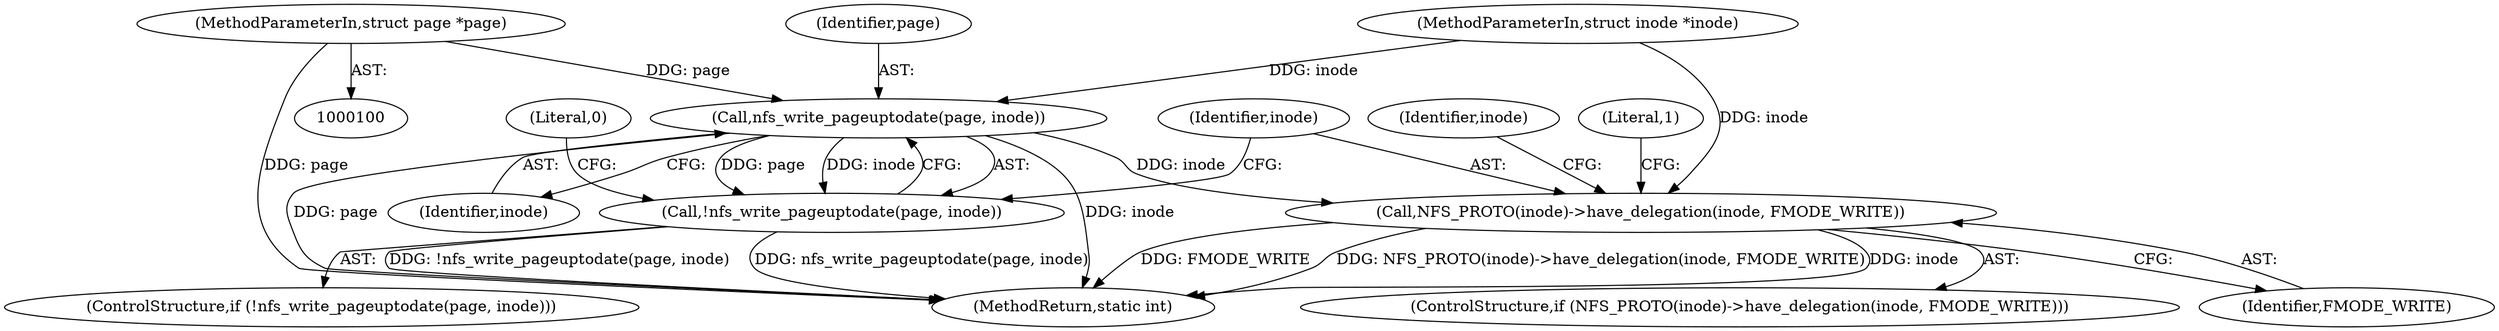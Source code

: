 digraph "0_linux_263b4509ec4d47e0da3e753f85a39ea12d1eff24@pointer" {
"1000102" [label="(MethodParameterIn,struct page *page)"];
"1000115" [label="(Call,nfs_write_pageuptodate(page, inode))"];
"1000114" [label="(Call,!nfs_write_pageuptodate(page, inode))"];
"1000121" [label="(Call,NFS_PROTO(inode)->have_delegation(inode, FMODE_WRITE))"];
"1000116" [label="(Identifier,page)"];
"1000120" [label="(ControlStructure,if (NFS_PROTO(inode)->have_delegation(inode, FMODE_WRITE)))"];
"1000123" [label="(Identifier,FMODE_WRITE)"];
"1000119" [label="(Literal,0)"];
"1000130" [label="(Identifier,inode)"];
"1000122" [label="(Identifier,inode)"];
"1000115" [label="(Call,nfs_write_pageuptodate(page, inode))"];
"1000114" [label="(Call,!nfs_write_pageuptodate(page, inode))"];
"1000125" [label="(Literal,1)"];
"1000160" [label="(MethodReturn,static int)"];
"1000121" [label="(Call,NFS_PROTO(inode)->have_delegation(inode, FMODE_WRITE))"];
"1000113" [label="(ControlStructure,if (!nfs_write_pageuptodate(page, inode)))"];
"1000102" [label="(MethodParameterIn,struct page *page)"];
"1000103" [label="(MethodParameterIn,struct inode *inode)"];
"1000117" [label="(Identifier,inode)"];
"1000102" -> "1000100"  [label="AST: "];
"1000102" -> "1000160"  [label="DDG: page"];
"1000102" -> "1000115"  [label="DDG: page"];
"1000115" -> "1000114"  [label="AST: "];
"1000115" -> "1000117"  [label="CFG: "];
"1000116" -> "1000115"  [label="AST: "];
"1000117" -> "1000115"  [label="AST: "];
"1000114" -> "1000115"  [label="CFG: "];
"1000115" -> "1000160"  [label="DDG: inode"];
"1000115" -> "1000160"  [label="DDG: page"];
"1000115" -> "1000114"  [label="DDG: page"];
"1000115" -> "1000114"  [label="DDG: inode"];
"1000103" -> "1000115"  [label="DDG: inode"];
"1000115" -> "1000121"  [label="DDG: inode"];
"1000114" -> "1000113"  [label="AST: "];
"1000119" -> "1000114"  [label="CFG: "];
"1000122" -> "1000114"  [label="CFG: "];
"1000114" -> "1000160"  [label="DDG: !nfs_write_pageuptodate(page, inode)"];
"1000114" -> "1000160"  [label="DDG: nfs_write_pageuptodate(page, inode)"];
"1000121" -> "1000120"  [label="AST: "];
"1000121" -> "1000123"  [label="CFG: "];
"1000122" -> "1000121"  [label="AST: "];
"1000123" -> "1000121"  [label="AST: "];
"1000125" -> "1000121"  [label="CFG: "];
"1000130" -> "1000121"  [label="CFG: "];
"1000121" -> "1000160"  [label="DDG: FMODE_WRITE"];
"1000121" -> "1000160"  [label="DDG: NFS_PROTO(inode)->have_delegation(inode, FMODE_WRITE)"];
"1000121" -> "1000160"  [label="DDG: inode"];
"1000103" -> "1000121"  [label="DDG: inode"];
}
